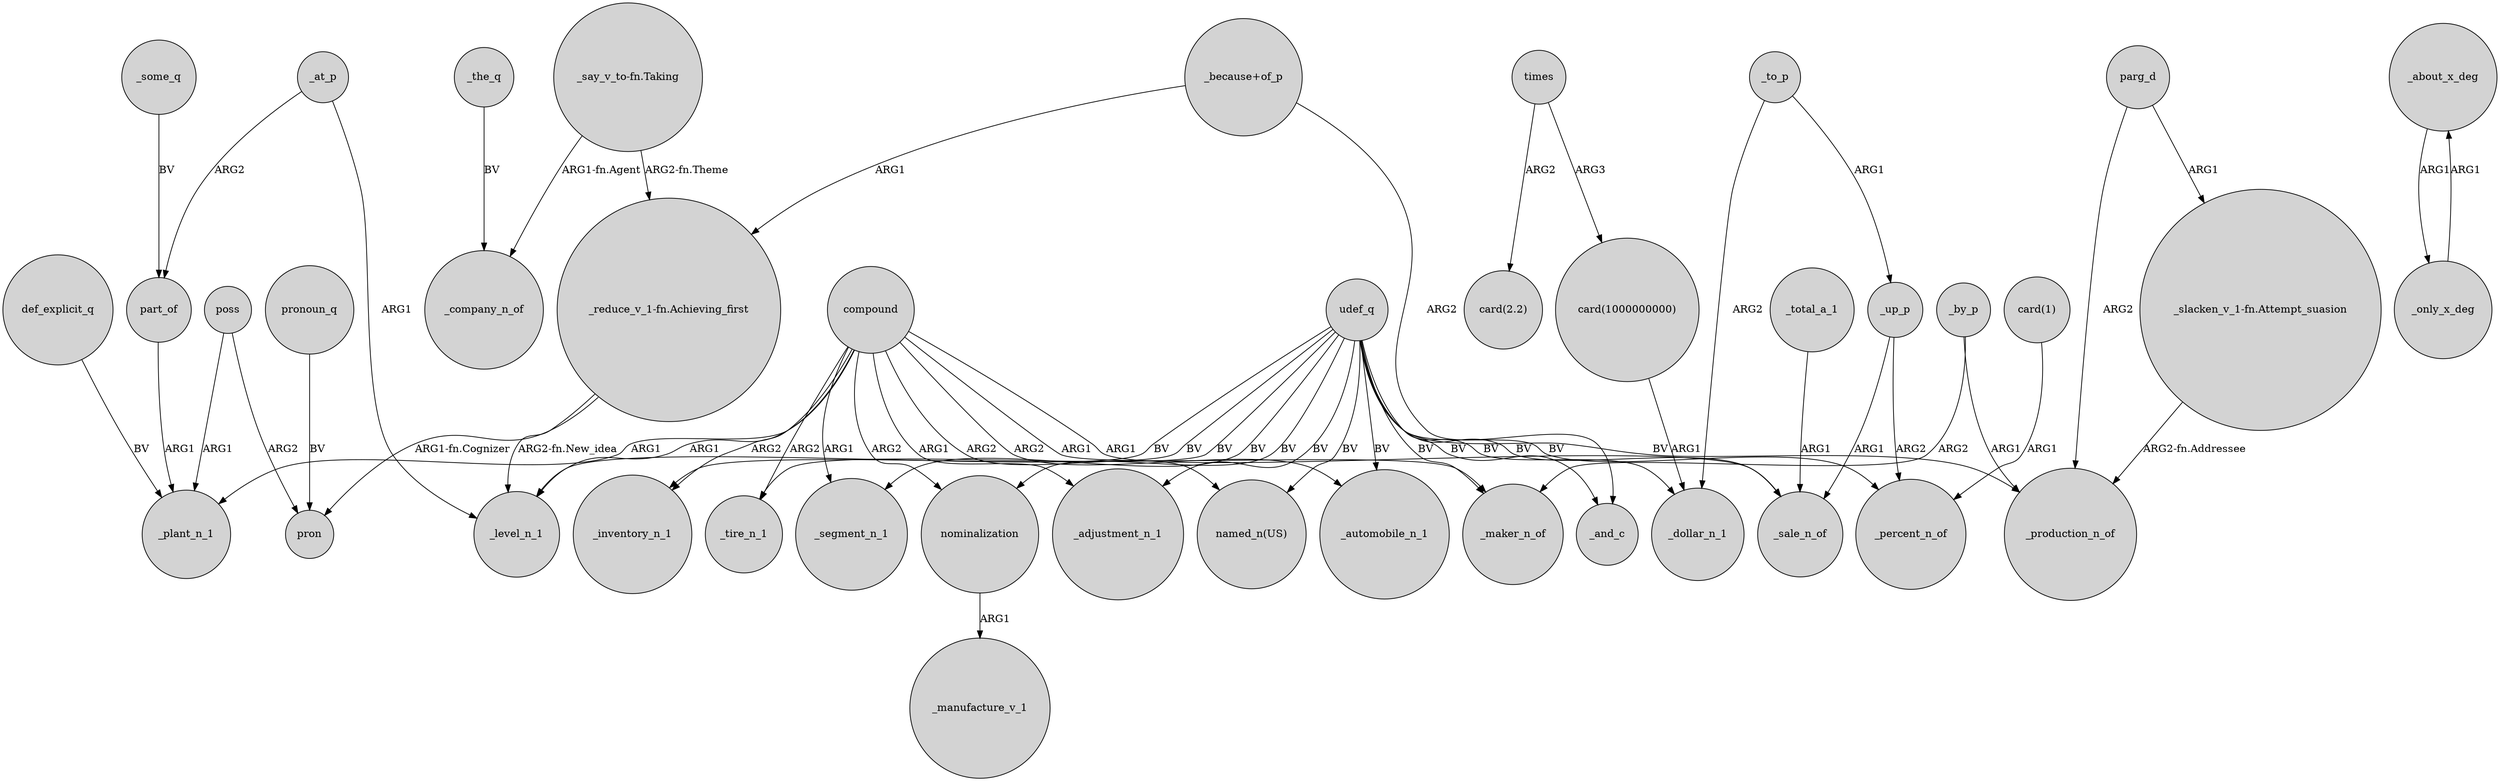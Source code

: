 digraph {
	node [shape=circle style=filled]
	poss -> _plant_n_1 [label=ARG1]
	"card(1000000000)" -> _dollar_n_1 [label=ARG1]
	compound -> _level_n_1 [label=ARG1]
	"_reduce_v_1-fn.Achieving_first" -> _level_n_1 [label="ARG2-fn.New_idea"]
	_up_p -> _percent_n_of [label=ARG2]
	parg_d -> _production_n_of [label=ARG2]
	_by_p -> _maker_n_of [label=ARG2]
	udef_q -> _inventory_n_1 [label=BV]
	"_slacken_v_1-fn.Attempt_suasion" -> _production_n_of [label="ARG2-fn.Addressee"]
	compound -> _segment_n_1 [label=ARG1]
	udef_q -> nominalization [label=BV]
	"_say_v_to-fn.Taking" -> _company_n_of [label="ARG1-fn.Agent"]
	compound -> _tire_n_1 [label=ARG2]
	udef_q -> _sale_n_of [label=BV]
	_to_p -> _dollar_n_1 [label=ARG2]
	compound -> _adjustment_n_1 [label=ARG1]
	part_of -> _plant_n_1 [label=ARG1]
	times -> "card(1000000000)" [label=ARG3]
	udef_q -> _and_c [label=BV]
	udef_q -> _segment_n_1 [label=BV]
	"_because+of_p" -> "_reduce_v_1-fn.Achieving_first" [label=ARG1]
	udef_q -> _automobile_n_1 [label=BV]
	"_reduce_v_1-fn.Achieving_first" -> pron [label="ARG1-fn.Cognizer"]
	_total_a_1 -> _sale_n_of [label=ARG1]
	compound -> nominalization [label=ARG2]
	def_explicit_q -> _plant_n_1 [label=BV]
	_to_p -> _up_p [label=ARG1]
	pronoun_q -> pron [label=BV]
	udef_q -> _maker_n_of [label=BV]
	poss -> pron [label=ARG2]
	udef_q -> _adjustment_n_1 [label=BV]
	_at_p -> _level_n_1 [label=ARG1]
	udef_q -> _percent_n_of [label=BV]
	"_because+of_p" -> _and_c [label=ARG2]
	udef_q -> _level_n_1 [label=BV]
	_at_p -> part_of [label=ARG2]
	udef_q -> _dollar_n_1 [label=BV]
	times -> "card(2.2)" [label=ARG2]
	_some_q -> part_of [label=BV]
	"_say_v_to-fn.Taking" -> "_reduce_v_1-fn.Achieving_first" [label="ARG2-fn.Theme"]
	_up_p -> _sale_n_of [label=ARG1]
	parg_d -> "_slacken_v_1-fn.Attempt_suasion" [label=ARG1]
	compound -> _plant_n_1 [label=ARG1]
	compound -> _maker_n_of [label=ARG1]
	"card(1)" -> _percent_n_of [label=ARG1]
	compound -> _inventory_n_1 [label=ARG2]
	compound -> _automobile_n_1 [label=ARG2]
	_about_x_deg -> _only_x_deg [label=ARG1]
	nominalization -> _manufacture_v_1 [label=ARG1]
	_only_x_deg -> _about_x_deg [label=ARG1]
	compound -> "named_n(US)" [label=ARG2]
	_the_q -> _company_n_of [label=BV]
	udef_q -> _tire_n_1 [label=BV]
	udef_q -> "named_n(US)" [label=BV]
	compound -> _sale_n_of [label=ARG1]
	udef_q -> _production_n_of [label=BV]
	_by_p -> _production_n_of [label=ARG1]
}
